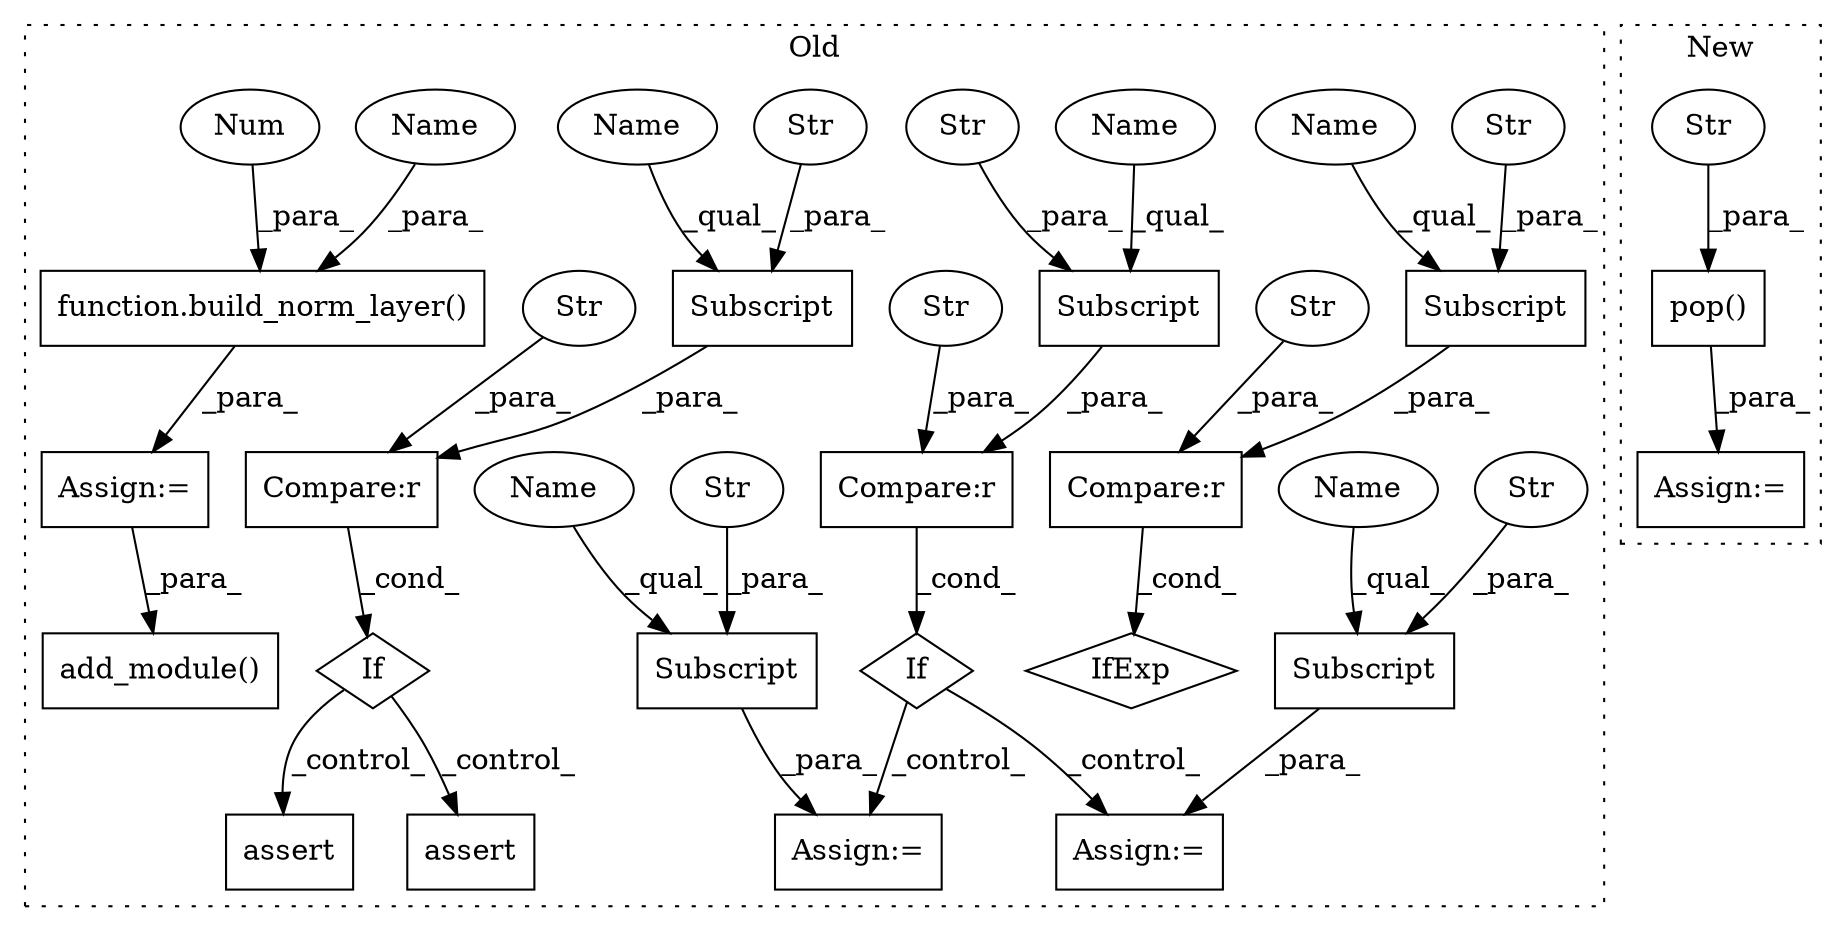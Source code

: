 digraph G {
subgraph cluster0 {
1 [label="If" a="96" s="8491,8519" l="3,14" shape="diamond"];
5 [label="Compare:r" a="40" s="8494" l="25" shape="box"];
6 [label="Assign:=" a="68" s="8545" l="3" shape="box"];
7 [label="Subscript" a="63" s="8548,0" l="20,0" shape="box"];
8 [label="Subscript" a="63" s="8990,0" l="17,0" shape="box"];
9 [label="Str" a="66" s="9000" l="6" shape="ellipse"];
10 [label="Subscript" a="63" s="8494,0" l="17,0" shape="box"];
11 [label="Str" a="66" s="8558" l="9" shape="ellipse"];
12 [label="Str" a="66" s="8515" l="4" shape="ellipse"];
13 [label="Str" a="66" s="8504" l="6" shape="ellipse"];
14 [label="Subscript" a="63" s="8300,0" l="17,0" shape="box"];
15 [label="Compare:r" a="40" s="8300" l="25" shape="box"];
16 [label="If" a="96" s="8297,8325" l="3,14" shape="diamond"];
17 [label="Str" a="66" s="8310" l="6" shape="ellipse"];
18 [label="Subscript" a="63" s="8598,0" l="22,0" shape="box"];
19 [label="Str" a="66" s="8608" l="11" shape="ellipse"];
20 [label="Compare:r" a="40" s="8990" l="25" shape="box"];
21 [label="Str" a="66" s="9011" l="4" shape="ellipse"];
22 [label="Str" a="66" s="8321" l="4" shape="ellipse"];
23 [label="IfExp" a="51" s="8986,9015" l="4,6" shape="diamond"];
24 [label="assert" a="65" s="8339" l="7" shape="box"];
25 [label="function.build_norm_layer()" a="75" s="8919,8949" l="17,1" shape="box"];
26 [label="assert" a="65" s="8398" l="7" shape="box"];
27 [label="Num" a="76" s="8947" l="2" shape="ellipse"];
28 [label="Assign:=" a="68" s="8595" l="3" shape="box"];
29 [label="Assign:=" a="68" s="8916" l="3" shape="box"];
30 [label="add_module()" a="75" s="9035,9081" l="16,1" shape="box"];
31 [label="Name" a="87" s="8494" l="9" shape="ellipse"];
32 [label="Name" a="87" s="8300" l="9" shape="ellipse"];
33 [label="Name" a="87" s="8936" l="9" shape="ellipse"];
34 [label="Name" a="87" s="8990" l="9" shape="ellipse"];
35 [label="Name" a="87" s="8598" l="9" shape="ellipse"];
36 [label="Name" a="87" s="8548" l="9" shape="ellipse"];
label = "Old";
style="dotted";
}
subgraph cluster1 {
2 [label="pop()" a="75" s="8646,8666" l="14,1" shape="box"];
3 [label="Assign:=" a="68" s="8643" l="3" shape="box"];
4 [label="Str" a="66" s="8660" l="6" shape="ellipse"];
label = "New";
style="dotted";
}
1 -> 28 [label="_control_"];
1 -> 6 [label="_control_"];
2 -> 3 [label="_para_"];
4 -> 2 [label="_para_"];
5 -> 1 [label="_cond_"];
7 -> 6 [label="_para_"];
8 -> 20 [label="_para_"];
9 -> 8 [label="_para_"];
10 -> 5 [label="_para_"];
11 -> 7 [label="_para_"];
12 -> 5 [label="_para_"];
13 -> 10 [label="_para_"];
14 -> 15 [label="_para_"];
15 -> 16 [label="_cond_"];
16 -> 26 [label="_control_"];
16 -> 24 [label="_control_"];
17 -> 14 [label="_para_"];
18 -> 28 [label="_para_"];
19 -> 18 [label="_para_"];
20 -> 23 [label="_cond_"];
21 -> 20 [label="_para_"];
22 -> 15 [label="_para_"];
25 -> 29 [label="_para_"];
27 -> 25 [label="_para_"];
29 -> 30 [label="_para_"];
31 -> 10 [label="_qual_"];
32 -> 14 [label="_qual_"];
33 -> 25 [label="_para_"];
34 -> 8 [label="_qual_"];
35 -> 18 [label="_qual_"];
36 -> 7 [label="_qual_"];
}
